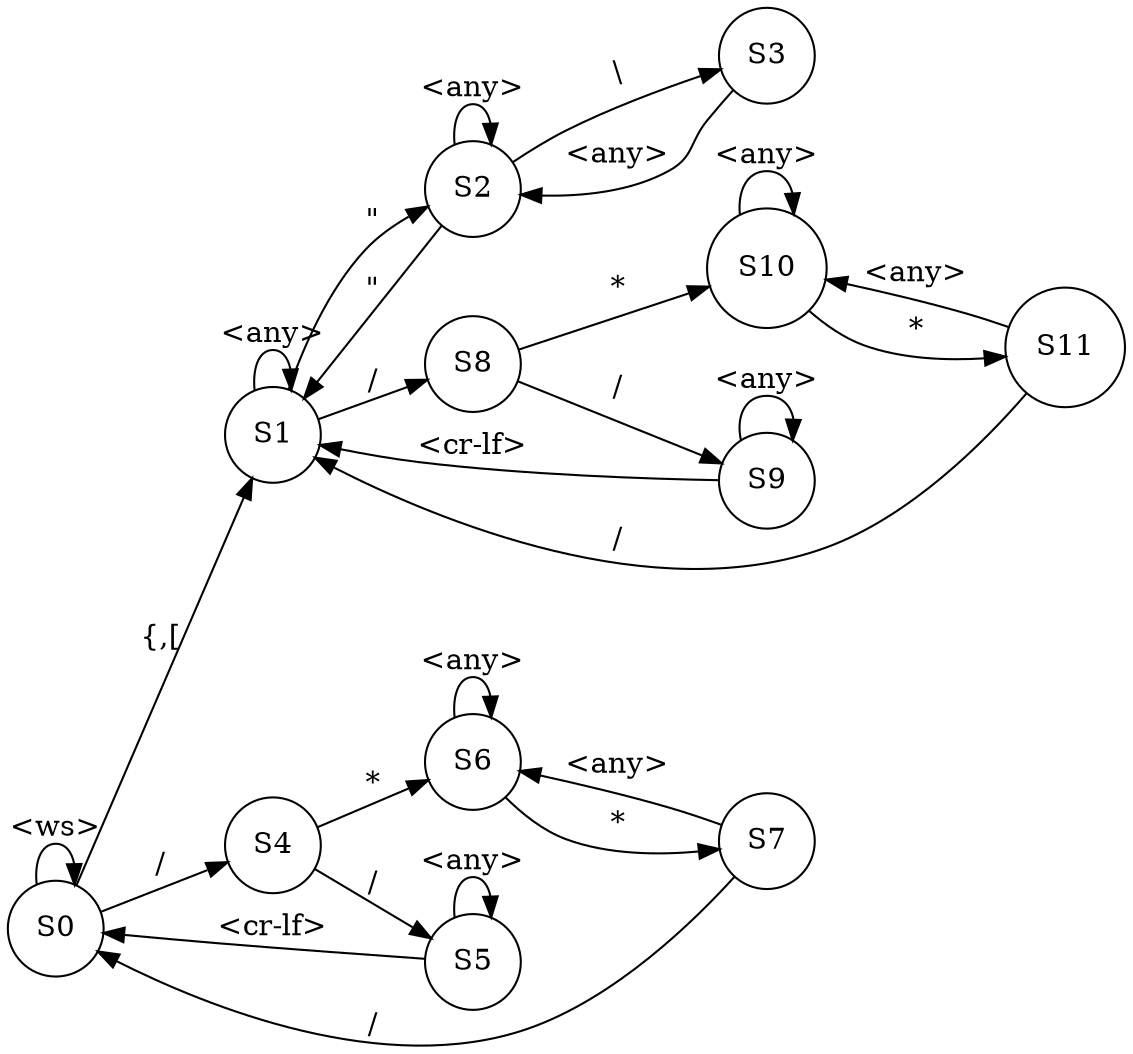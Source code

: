 // vim:ai:et:fenc=utf-8:ff=unix:sw=4:ts=4:

digraph
{
    rankdir=LR;

    node [shape="circle"];
    "S0";
    "S1";
    "S2";
    "S3";
    "S4";
    "S5";
    "S6";
    "S7";
    "S8";
    "S9";
    "S10";
    "S11";

    "S0" -> "S0" [label="<ws>"];
    "S0" -> "S1" [label="{,["];
    "S0" -> "S4" [label="/"];

    "S1" -> "S1" [label="<any>"];
    "S1" -> "S2" [label="\""];
    "S1" -> "S8" [label="/"];

    "S2" -> "S2" [label="<any>"];
    "S2" -> "S3" [label="\\"];

    "S2" -> "S1" [label="\""];

    "S3" -> "S2" [label="<any>"];

    "S4" -> "S5" [label="/"];
    "S4" -> "S6" [label="*"];

    "S5" -> "S0" [label="<cr-lf>"];
    "S5" -> "S5" [label="<any>"];

    "S6" -> "S6" [label="<any>"];
    "S6" -> "S7" [label="*"];

    "S7" -> "S0" [label="/"];
    "S7" -> "S6" [label="<any>"];

    "S8" -> "S9" [label="/"];
    "S8" -> "S10" [label="*"];

    "S9" -> "S1" [label="<cr-lf>"];
    "S9" -> "S9" [label="<any>"];

    "S10" -> "S10" [label="<any>"];
    "S10" -> "S11" [label="*"];

    "S11" -> "S10" [label="<any>"];
    "S11" -> "S1" [label="/"];
}
